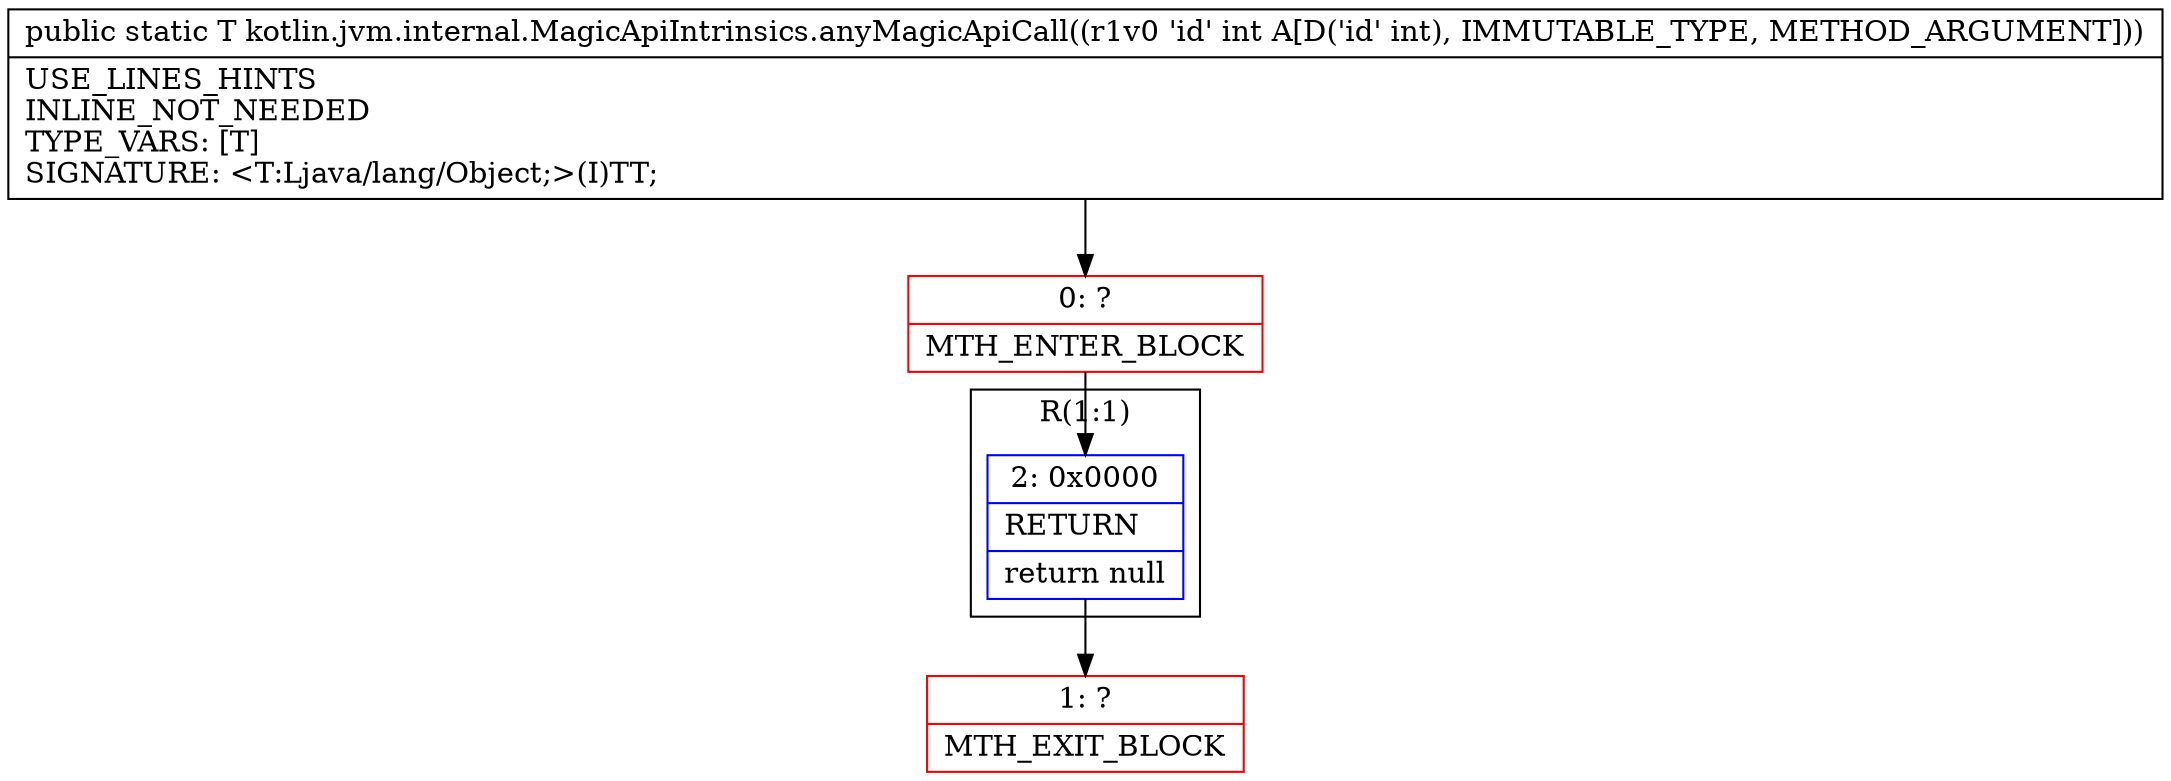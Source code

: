 digraph "CFG forkotlin.jvm.internal.MagicApiIntrinsics.anyMagicApiCall(I)Ljava\/lang\/Object;" {
subgraph cluster_Region_429181418 {
label = "R(1:1)";
node [shape=record,color=blue];
Node_2 [shape=record,label="{2\:\ 0x0000|RETURN\l|return null\l}"];
}
Node_0 [shape=record,color=red,label="{0\:\ ?|MTH_ENTER_BLOCK\l}"];
Node_1 [shape=record,color=red,label="{1\:\ ?|MTH_EXIT_BLOCK\l}"];
MethodNode[shape=record,label="{public static T kotlin.jvm.internal.MagicApiIntrinsics.anyMagicApiCall((r1v0 'id' int A[D('id' int), IMMUTABLE_TYPE, METHOD_ARGUMENT]))  | USE_LINES_HINTS\lINLINE_NOT_NEEDED\lTYPE_VARS: [T]\lSIGNATURE: \<T:Ljava\/lang\/Object;\>(I)TT;\l}"];
MethodNode -> Node_0;Node_2 -> Node_1;
Node_0 -> Node_2;
}

